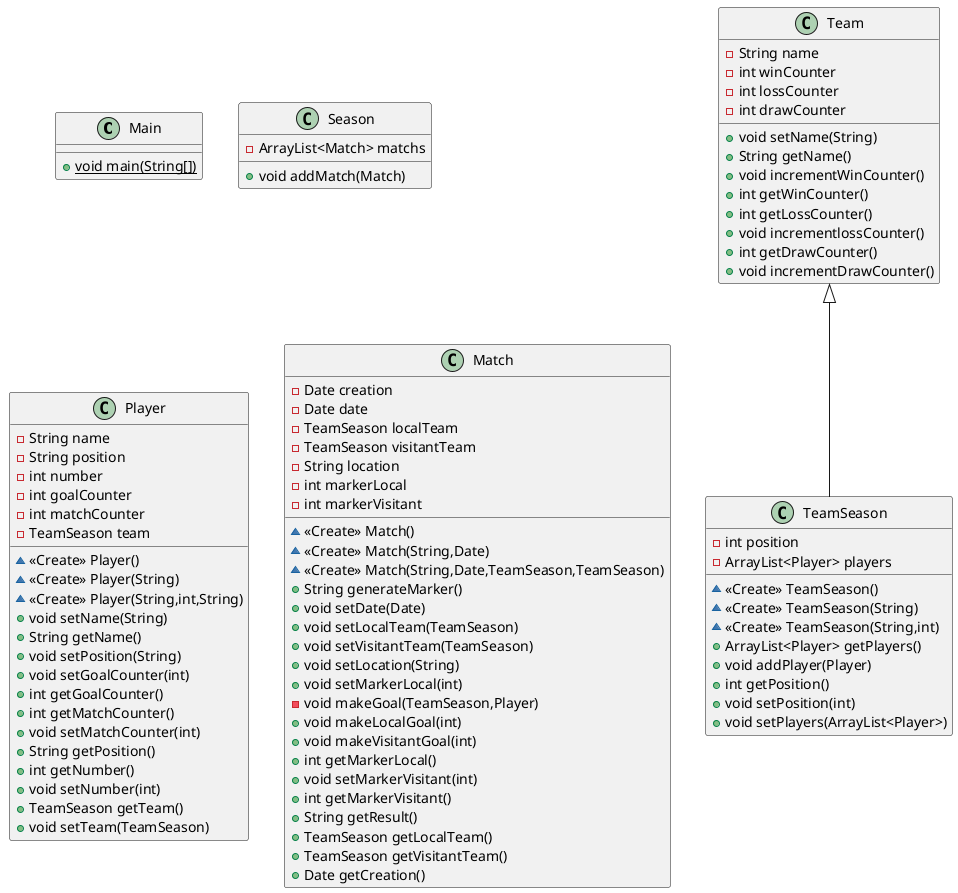 @startuml
class Main {
+ {static} void main(String[])
}
class Season {
- ArrayList<Match> matchs
+ void addMatch(Match)
}
class Team {
- String name
- int winCounter
- int lossCounter
- int drawCounter
+ void setName(String)
+ String getName()
+ void incrementWinCounter()
+ int getWinCounter()
+ int getLossCounter()
+ void incrementlossCounter()
+ int getDrawCounter()
+ void incrementDrawCounter()
}
class TeamSeason {
- int position
- ArrayList<Player> players
~ <<Create>> TeamSeason()
~ <<Create>> TeamSeason(String)
~ <<Create>> TeamSeason(String,int)
+ ArrayList<Player> getPlayers()
+ void addPlayer(Player)
+ int getPosition()
+ void setPosition(int)
+ void setPlayers(ArrayList<Player>)
}
class Player {
- String name
- String position
- int number
- int goalCounter
- int matchCounter
- TeamSeason team
~ <<Create>> Player()
~ <<Create>> Player(String)
~ <<Create>> Player(String,int,String)
+ void setName(String)
+ String getName()
+ void setPosition(String)
+ void setGoalCounter(int)
+ int getGoalCounter()
+ int getMatchCounter()
+ void setMatchCounter(int)
+ String getPosition()
+ int getNumber()
+ void setNumber(int)
+ TeamSeason getTeam()
+ void setTeam(TeamSeason)
}
class Match {
- Date creation
- Date date
- TeamSeason localTeam
- TeamSeason visitantTeam
- String location
- int markerLocal
- int markerVisitant
~ <<Create>> Match()
~ <<Create>> Match(String,Date)
~ <<Create>> Match(String,Date,TeamSeason,TeamSeason)
+ String generateMarker()
+ void setDate(Date)
+ void setLocalTeam(TeamSeason)
+ void setVisitantTeam(TeamSeason)
+ void setLocation(String)
+ void setMarkerLocal(int)
- void makeGoal(TeamSeason,Player)
+ void makeLocalGoal(int)
+ void makeVisitantGoal(int)
+ int getMarkerLocal()
+ void setMarkerVisitant(int)
+ int getMarkerVisitant()
+ String getResult()
+ TeamSeason getLocalTeam()
+ TeamSeason getVisitantTeam()
+ Date getCreation()
}


Team <|-- TeamSeason
@enduml